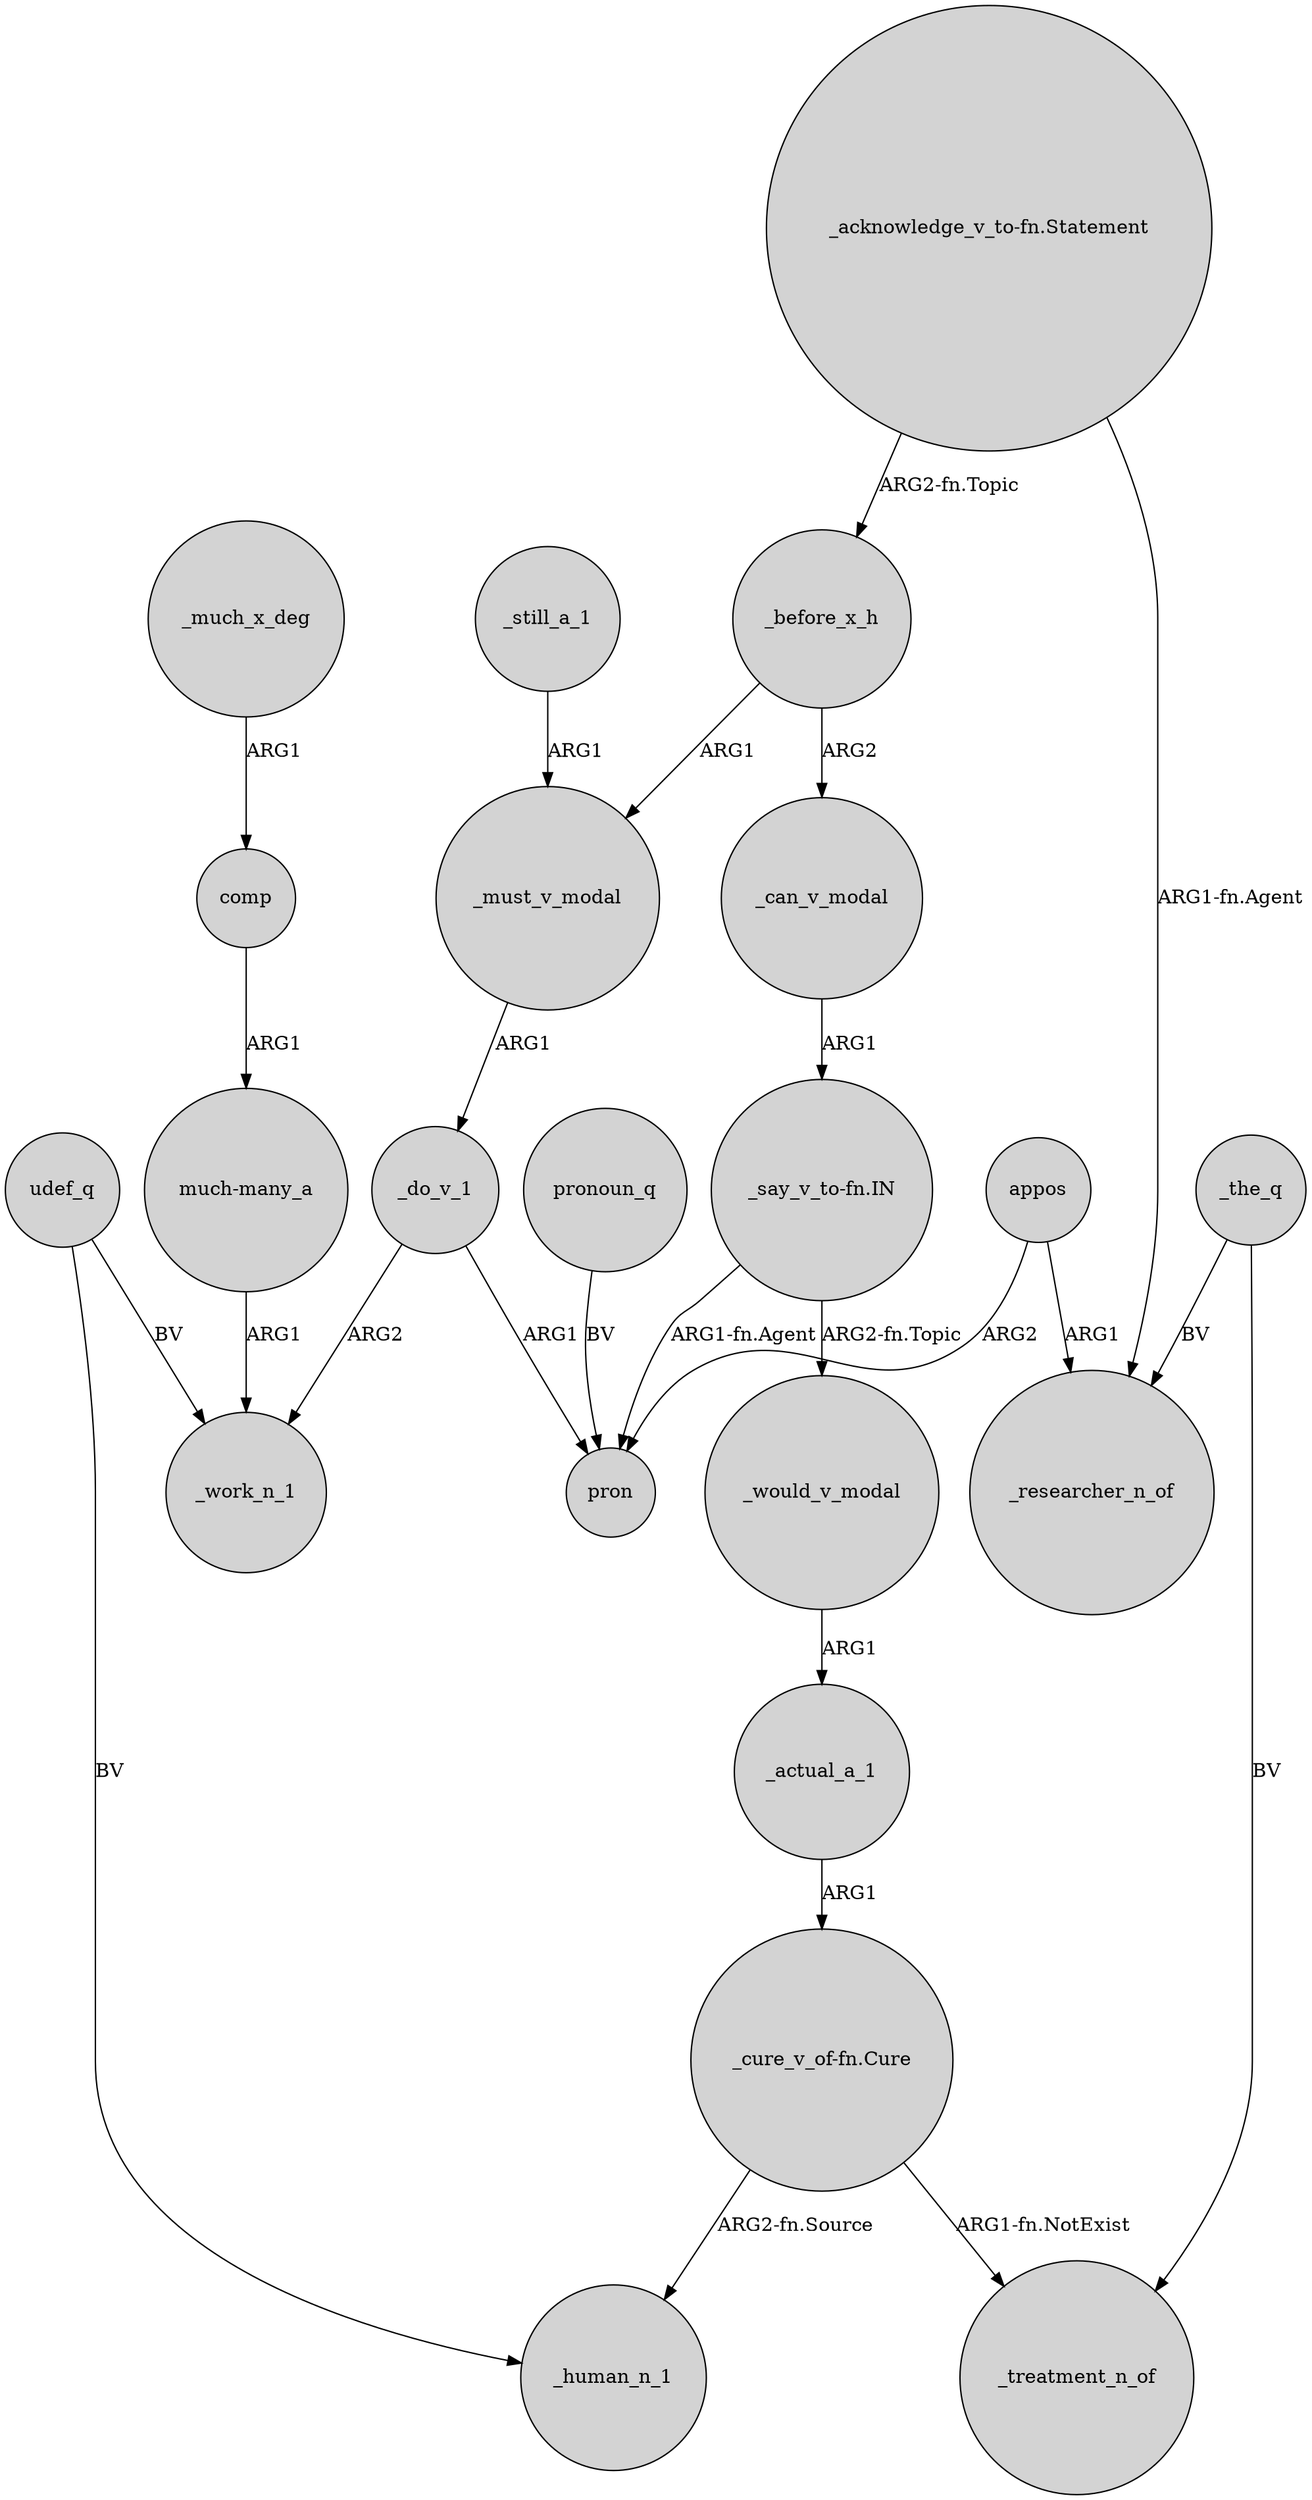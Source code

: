 digraph {
	node [shape=circle style=filled]
	_must_v_modal -> _do_v_1 [label=ARG1]
	"_say_v_to-fn.IN" -> _would_v_modal [label="ARG2-fn.Topic"]
	appos -> pron [label=ARG2]
	_the_q -> _researcher_n_of [label=BV]
	"much-many_a" -> _work_n_1 [label=ARG1]
	_would_v_modal -> _actual_a_1 [label=ARG1]
	"_cure_v_of-fn.Cure" -> _human_n_1 [label="ARG2-fn.Source"]
	appos -> _researcher_n_of [label=ARG1]
	_before_x_h -> _can_v_modal [label=ARG2]
	udef_q -> _human_n_1 [label=BV]
	_the_q -> _treatment_n_of [label=BV]
	_do_v_1 -> _work_n_1 [label=ARG2]
	"_cure_v_of-fn.Cure" -> _treatment_n_of [label="ARG1-fn.NotExist"]
	pronoun_q -> pron [label=BV]
	_still_a_1 -> _must_v_modal [label=ARG1]
	"_acknowledge_v_to-fn.Statement" -> _before_x_h [label="ARG2-fn.Topic"]
	_do_v_1 -> pron [label=ARG1]
	comp -> "much-many_a" [label=ARG1]
	"_say_v_to-fn.IN" -> pron [label="ARG1-fn.Agent"]
	_can_v_modal -> "_say_v_to-fn.IN" [label=ARG1]
	"_acknowledge_v_to-fn.Statement" -> _researcher_n_of [label="ARG1-fn.Agent"]
	_much_x_deg -> comp [label=ARG1]
	_before_x_h -> _must_v_modal [label=ARG1]
	_actual_a_1 -> "_cure_v_of-fn.Cure" [label=ARG1]
	udef_q -> _work_n_1 [label=BV]
}
